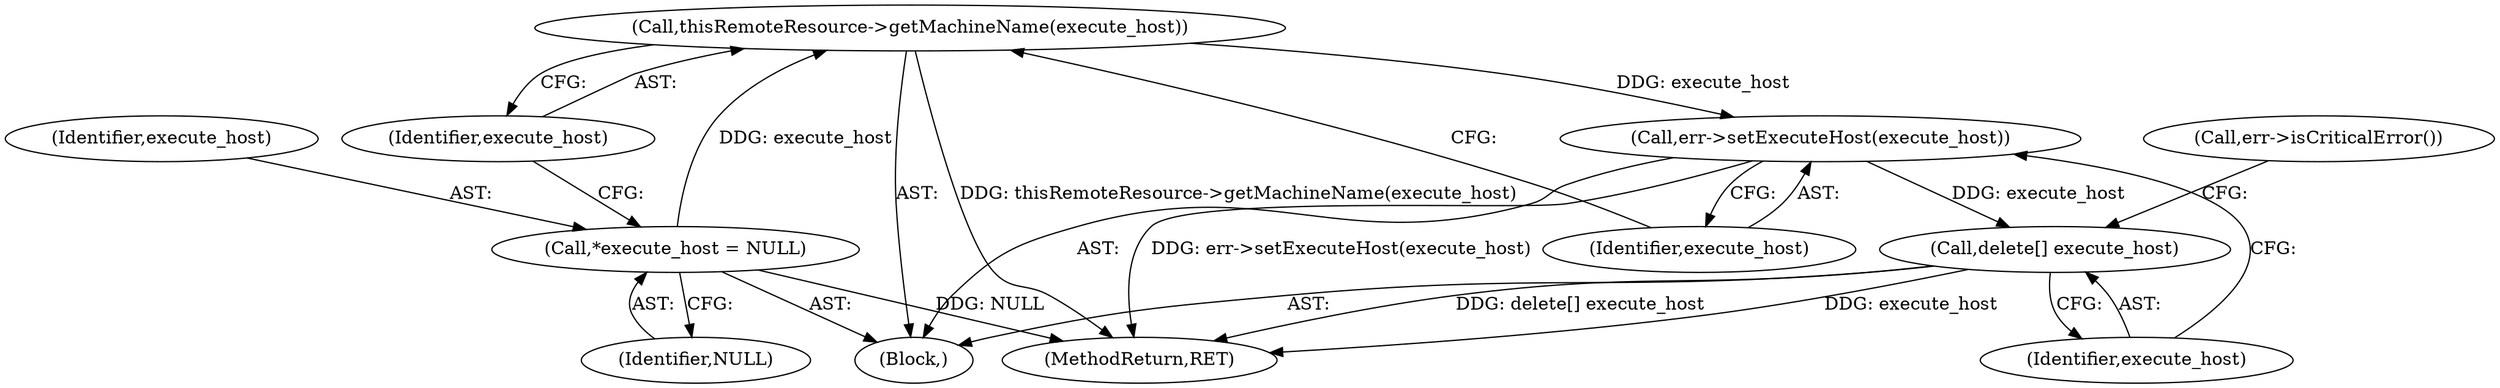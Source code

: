digraph "0_htcondor_5e5571d1a431eb3c61977b6dd6ec90186ef79867_6@pointer" {
"1000201" [label="(Call,thisRemoteResource->getMachineName(execute_host))"];
"1000198" [label="(Call,*execute_host = NULL)"];
"1000203" [label="(Call,err->setExecuteHost(execute_host))"];
"1000205" [label="(Call,delete[] execute_host)"];
"1000203" [label="(Call,err->setExecuteHost(execute_host))"];
"1000199" [label="(Identifier,execute_host)"];
"1000196" [label="(Block,)"];
"1000200" [label="(Identifier,NULL)"];
"1000202" [label="(Identifier,execute_host)"];
"1000208" [label="(Call,err->isCriticalError())"];
"1000280" [label="(MethodReturn,RET)"];
"1000201" [label="(Call,thisRemoteResource->getMachineName(execute_host))"];
"1000205" [label="(Call,delete[] execute_host)"];
"1000198" [label="(Call,*execute_host = NULL)"];
"1000206" [label="(Identifier,execute_host)"];
"1000204" [label="(Identifier,execute_host)"];
"1000201" -> "1000196"  [label="AST: "];
"1000201" -> "1000202"  [label="CFG: "];
"1000202" -> "1000201"  [label="AST: "];
"1000204" -> "1000201"  [label="CFG: "];
"1000201" -> "1000280"  [label="DDG: thisRemoteResource->getMachineName(execute_host)"];
"1000198" -> "1000201"  [label="DDG: execute_host"];
"1000201" -> "1000203"  [label="DDG: execute_host"];
"1000198" -> "1000196"  [label="AST: "];
"1000198" -> "1000200"  [label="CFG: "];
"1000199" -> "1000198"  [label="AST: "];
"1000200" -> "1000198"  [label="AST: "];
"1000202" -> "1000198"  [label="CFG: "];
"1000198" -> "1000280"  [label="DDG: NULL"];
"1000203" -> "1000196"  [label="AST: "];
"1000203" -> "1000204"  [label="CFG: "];
"1000204" -> "1000203"  [label="AST: "];
"1000206" -> "1000203"  [label="CFG: "];
"1000203" -> "1000280"  [label="DDG: err->setExecuteHost(execute_host)"];
"1000203" -> "1000205"  [label="DDG: execute_host"];
"1000205" -> "1000196"  [label="AST: "];
"1000205" -> "1000206"  [label="CFG: "];
"1000206" -> "1000205"  [label="AST: "];
"1000208" -> "1000205"  [label="CFG: "];
"1000205" -> "1000280"  [label="DDG: execute_host"];
"1000205" -> "1000280"  [label="DDG: delete[] execute_host"];
}
